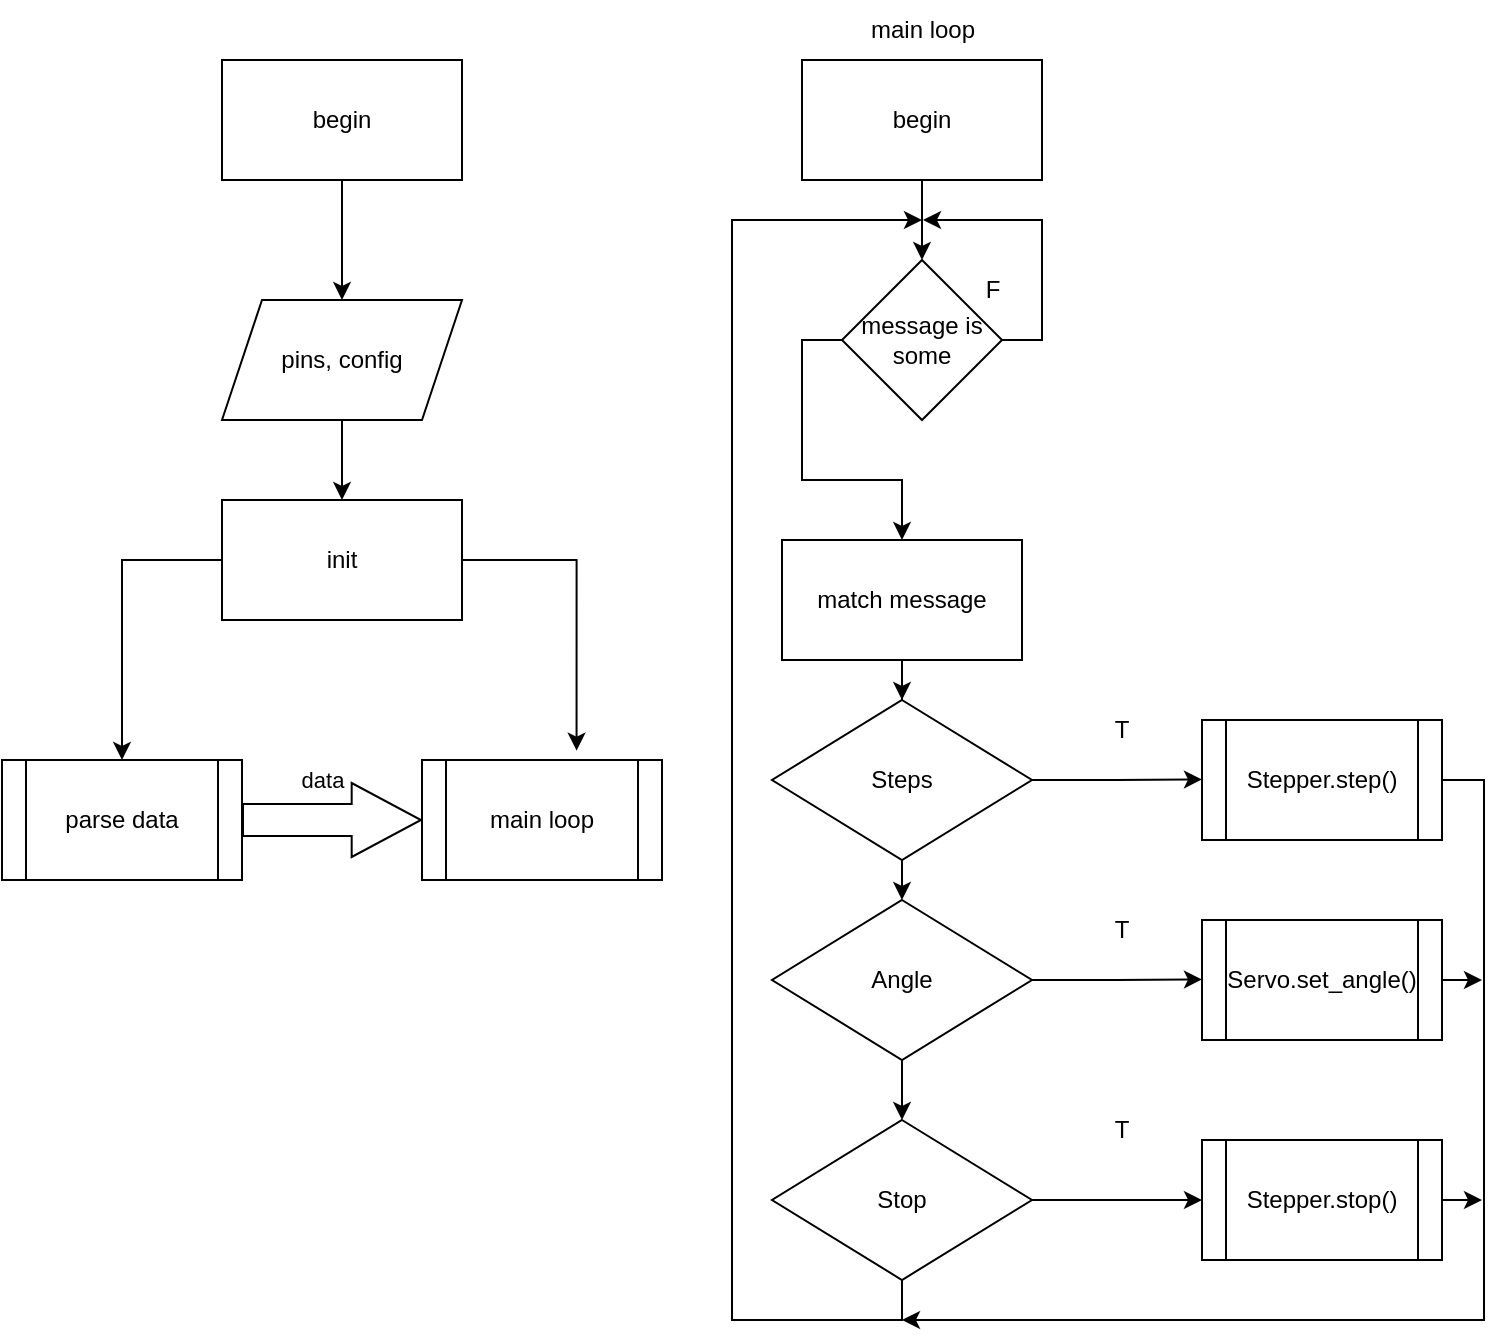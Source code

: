 <mxfile version="24.6.4" type="device">
  <diagram name="Page-1" id="GLBGXFFl9TxcsWl-yFuZ">
    <mxGraphModel dx="1366" dy="830" grid="1" gridSize="10" guides="1" tooltips="1" connect="1" arrows="1" fold="1" page="1" pageScale="1" pageWidth="850" pageHeight="1100" math="0" shadow="0">
      <root>
        <mxCell id="0" />
        <mxCell id="1" parent="0" />
        <mxCell id="CKeituv-0QiykDo7fHUI-11" style="edgeStyle=orthogonalEdgeStyle;rounded=0;orthogonalLoop=1;jettySize=auto;html=1;exitX=0.5;exitY=1;exitDx=0;exitDy=0;entryX=0.5;entryY=0;entryDx=0;entryDy=0;" edge="1" parent="1" source="CKeituv-0QiykDo7fHUI-1" target="CKeituv-0QiykDo7fHUI-5">
          <mxGeometry relative="1" as="geometry" />
        </mxCell>
        <mxCell id="CKeituv-0QiykDo7fHUI-1" value="begin" style="rounded=0;whiteSpace=wrap;html=1;" vertex="1" parent="1">
          <mxGeometry x="170" y="160" width="120" height="60" as="geometry" />
        </mxCell>
        <mxCell id="CKeituv-0QiykDo7fHUI-10" style="edgeStyle=orthogonalEdgeStyle;rounded=0;orthogonalLoop=1;jettySize=auto;html=1;entryX=0.644;entryY=-0.078;entryDx=0;entryDy=0;entryPerimeter=0;" edge="1" parent="1" source="CKeituv-0QiykDo7fHUI-3" target="CKeituv-0QiykDo7fHUI-17">
          <mxGeometry relative="1" as="geometry">
            <mxPoint x="240" y="500" as="targetPoint" />
            <Array as="points">
              <mxPoint x="347" y="410" />
            </Array>
          </mxGeometry>
        </mxCell>
        <mxCell id="CKeituv-0QiykDo7fHUI-42" style="edgeStyle=orthogonalEdgeStyle;rounded=0;orthogonalLoop=1;jettySize=auto;html=1;exitX=0;exitY=0.5;exitDx=0;exitDy=0;entryX=0.5;entryY=0;entryDx=0;entryDy=0;" edge="1" parent="1" source="CKeituv-0QiykDo7fHUI-3" target="CKeituv-0QiykDo7fHUI-41">
          <mxGeometry relative="1" as="geometry" />
        </mxCell>
        <mxCell id="CKeituv-0QiykDo7fHUI-3" value="init" style="rounded=0;whiteSpace=wrap;html=1;" vertex="1" parent="1">
          <mxGeometry x="170" y="380" width="120" height="60" as="geometry" />
        </mxCell>
        <mxCell id="CKeituv-0QiykDo7fHUI-9" style="edgeStyle=orthogonalEdgeStyle;rounded=0;orthogonalLoop=1;jettySize=auto;html=1;exitX=0.5;exitY=1;exitDx=0;exitDy=0;" edge="1" parent="1" source="CKeituv-0QiykDo7fHUI-5" target="CKeituv-0QiykDo7fHUI-3">
          <mxGeometry relative="1" as="geometry" />
        </mxCell>
        <mxCell id="CKeituv-0QiykDo7fHUI-5" value="pins, config" style="shape=parallelogram;perimeter=parallelogramPerimeter;whiteSpace=wrap;html=1;fixedSize=1;" vertex="1" parent="1">
          <mxGeometry x="170" y="280" width="120" height="60" as="geometry" />
        </mxCell>
        <mxCell id="CKeituv-0QiykDo7fHUI-20" style="edgeStyle=orthogonalEdgeStyle;rounded=0;orthogonalLoop=1;jettySize=auto;html=1;exitX=0.5;exitY=1;exitDx=0;exitDy=0;" edge="1" parent="1" source="CKeituv-0QiykDo7fHUI-16" target="CKeituv-0QiykDo7fHUI-19">
          <mxGeometry relative="1" as="geometry" />
        </mxCell>
        <mxCell id="CKeituv-0QiykDo7fHUI-16" value="begin" style="rounded=0;whiteSpace=wrap;html=1;" vertex="1" parent="1">
          <mxGeometry x="460" y="160" width="120" height="60" as="geometry" />
        </mxCell>
        <mxCell id="CKeituv-0QiykDo7fHUI-17" value="main loop" style="shape=process;whiteSpace=wrap;html=1;backgroundOutline=1;" vertex="1" parent="1">
          <mxGeometry x="270" y="510" width="120" height="60" as="geometry" />
        </mxCell>
        <mxCell id="CKeituv-0QiykDo7fHUI-18" value="main loop" style="text;html=1;align=center;verticalAlign=middle;resizable=0;points=[];autosize=1;strokeColor=none;fillColor=none;" vertex="1" parent="1">
          <mxGeometry x="480" y="130" width="80" height="30" as="geometry" />
        </mxCell>
        <mxCell id="CKeituv-0QiykDo7fHUI-21" style="edgeStyle=orthogonalEdgeStyle;rounded=0;orthogonalLoop=1;jettySize=auto;html=1;exitX=1;exitY=0.5;exitDx=0;exitDy=0;" edge="1" parent="1" source="CKeituv-0QiykDo7fHUI-19">
          <mxGeometry relative="1" as="geometry">
            <mxPoint x="520" y="240" as="targetPoint" />
          </mxGeometry>
        </mxCell>
        <mxCell id="CKeituv-0QiykDo7fHUI-24" style="edgeStyle=orthogonalEdgeStyle;rounded=0;orthogonalLoop=1;jettySize=auto;html=1;exitX=0;exitY=0.5;exitDx=0;exitDy=0;" edge="1" parent="1" source="CKeituv-0QiykDo7fHUI-19" target="CKeituv-0QiykDo7fHUI-25">
          <mxGeometry relative="1" as="geometry">
            <mxPoint x="460" y="380" as="targetPoint" />
          </mxGeometry>
        </mxCell>
        <mxCell id="CKeituv-0QiykDo7fHUI-19" value="message is some" style="rhombus;whiteSpace=wrap;html=1;" vertex="1" parent="1">
          <mxGeometry x="480" y="260" width="80" height="80" as="geometry" />
        </mxCell>
        <mxCell id="CKeituv-0QiykDo7fHUI-22" value="F" style="text;html=1;align=center;verticalAlign=middle;resizable=0;points=[];autosize=1;strokeColor=none;fillColor=none;" vertex="1" parent="1">
          <mxGeometry x="540" y="260" width="30" height="30" as="geometry" />
        </mxCell>
        <mxCell id="CKeituv-0QiykDo7fHUI-23" value="T" style="text;html=1;align=center;verticalAlign=middle;whiteSpace=wrap;rounded=0;" vertex="1" parent="1">
          <mxGeometry x="590" y="480" width="60" height="30" as="geometry" />
        </mxCell>
        <mxCell id="CKeituv-0QiykDo7fHUI-28" style="edgeStyle=orthogonalEdgeStyle;rounded=0;orthogonalLoop=1;jettySize=auto;html=1;" edge="1" parent="1" source="CKeituv-0QiykDo7fHUI-25" target="CKeituv-0QiykDo7fHUI-26">
          <mxGeometry relative="1" as="geometry" />
        </mxCell>
        <mxCell id="CKeituv-0QiykDo7fHUI-25" value="match message" style="rounded=0;whiteSpace=wrap;html=1;" vertex="1" parent="1">
          <mxGeometry x="450" y="400" width="120" height="60" as="geometry" />
        </mxCell>
        <mxCell id="CKeituv-0QiykDo7fHUI-29" style="edgeStyle=orthogonalEdgeStyle;rounded=0;orthogonalLoop=1;jettySize=auto;html=1;exitX=1;exitY=0.5;exitDx=0;exitDy=0;" edge="1" parent="1" source="CKeituv-0QiykDo7fHUI-26">
          <mxGeometry relative="1" as="geometry">
            <mxPoint x="660" y="519.706" as="targetPoint" />
          </mxGeometry>
        </mxCell>
        <mxCell id="CKeituv-0QiykDo7fHUI-32" style="edgeStyle=orthogonalEdgeStyle;rounded=0;orthogonalLoop=1;jettySize=auto;html=1;exitX=0.5;exitY=1;exitDx=0;exitDy=0;entryX=0.5;entryY=0;entryDx=0;entryDy=0;" edge="1" parent="1" source="CKeituv-0QiykDo7fHUI-26" target="CKeituv-0QiykDo7fHUI-31">
          <mxGeometry relative="1" as="geometry" />
        </mxCell>
        <mxCell id="CKeituv-0QiykDo7fHUI-26" value="Steps" style="rhombus;whiteSpace=wrap;html=1;" vertex="1" parent="1">
          <mxGeometry x="445" y="480" width="130" height="80" as="geometry" />
        </mxCell>
        <mxCell id="CKeituv-0QiykDo7fHUI-34" style="edgeStyle=orthogonalEdgeStyle;rounded=0;orthogonalLoop=1;jettySize=auto;html=1;exitX=0.5;exitY=1;exitDx=0;exitDy=0;" edge="1" parent="1" source="CKeituv-0QiykDo7fHUI-31" target="CKeituv-0QiykDo7fHUI-33">
          <mxGeometry relative="1" as="geometry" />
        </mxCell>
        <mxCell id="CKeituv-0QiykDo7fHUI-35" style="edgeStyle=orthogonalEdgeStyle;rounded=0;orthogonalLoop=1;jettySize=auto;html=1;exitX=1;exitY=0.5;exitDx=0;exitDy=0;" edge="1" parent="1" source="CKeituv-0QiykDo7fHUI-31">
          <mxGeometry relative="1" as="geometry">
            <mxPoint x="660.0" y="619.69" as="targetPoint" />
          </mxGeometry>
        </mxCell>
        <mxCell id="CKeituv-0QiykDo7fHUI-31" value="Angle" style="rhombus;whiteSpace=wrap;html=1;" vertex="1" parent="1">
          <mxGeometry x="445" y="580" width="130" height="80" as="geometry" />
        </mxCell>
        <mxCell id="CKeituv-0QiykDo7fHUI-36" style="edgeStyle=orthogonalEdgeStyle;rounded=0;orthogonalLoop=1;jettySize=auto;html=1;exitX=1;exitY=0.5;exitDx=0;exitDy=0;" edge="1" parent="1" source="CKeituv-0QiykDo7fHUI-33">
          <mxGeometry relative="1" as="geometry">
            <mxPoint x="660.0" y="730.034" as="targetPoint" />
          </mxGeometry>
        </mxCell>
        <mxCell id="CKeituv-0QiykDo7fHUI-39" style="edgeStyle=orthogonalEdgeStyle;rounded=0;orthogonalLoop=1;jettySize=auto;html=1;exitX=0.5;exitY=1;exitDx=0;exitDy=0;" edge="1" parent="1" source="CKeituv-0QiykDo7fHUI-33">
          <mxGeometry relative="1" as="geometry">
            <mxPoint x="520" y="240" as="targetPoint" />
            <Array as="points">
              <mxPoint x="510" y="790" />
              <mxPoint x="425" y="790" />
              <mxPoint x="425" y="240" />
            </Array>
          </mxGeometry>
        </mxCell>
        <mxCell id="CKeituv-0QiykDo7fHUI-33" value="Stop" style="rhombus;whiteSpace=wrap;html=1;" vertex="1" parent="1">
          <mxGeometry x="445" y="690" width="130" height="80" as="geometry" />
        </mxCell>
        <mxCell id="CKeituv-0QiykDo7fHUI-41" value="parse data" style="shape=process;whiteSpace=wrap;html=1;backgroundOutline=1;" vertex="1" parent="1">
          <mxGeometry x="60" y="510" width="120" height="60" as="geometry" />
        </mxCell>
        <mxCell id="CKeituv-0QiykDo7fHUI-44" value="" style="shape=flexArrow;endArrow=classic;html=1;rounded=0;width=16;endSize=11.22;entryX=0;entryY=0.5;entryDx=0;entryDy=0;exitX=1;exitY=0.5;exitDx=0;exitDy=0;" edge="1" parent="1" source="CKeituv-0QiykDo7fHUI-41" target="CKeituv-0QiykDo7fHUI-17">
          <mxGeometry width="50" height="50" relative="1" as="geometry">
            <mxPoint x="190" y="536" as="sourcePoint" />
            <mxPoint x="250" y="539.5" as="targetPoint" />
          </mxGeometry>
        </mxCell>
        <mxCell id="CKeituv-0QiykDo7fHUI-46" value="data" style="edgeLabel;html=1;align=center;verticalAlign=middle;resizable=0;points=[];" vertex="1" connectable="0" parent="CKeituv-0QiykDo7fHUI-44">
          <mxGeometry x="0.156" y="2" relative="1" as="geometry">
            <mxPoint x="-12" y="-18" as="offset" />
          </mxGeometry>
        </mxCell>
        <mxCell id="CKeituv-0QiykDo7fHUI-51" style="edgeStyle=orthogonalEdgeStyle;rounded=0;orthogonalLoop=1;jettySize=auto;html=1;" edge="1" parent="1" source="CKeituv-0QiykDo7fHUI-47">
          <mxGeometry relative="1" as="geometry">
            <mxPoint x="510" y="790" as="targetPoint" />
            <Array as="points">
              <mxPoint x="801" y="520" />
              <mxPoint x="801" y="790" />
            </Array>
          </mxGeometry>
        </mxCell>
        <mxCell id="CKeituv-0QiykDo7fHUI-47" value="Stepper.step()" style="shape=process;whiteSpace=wrap;html=1;backgroundOutline=1;" vertex="1" parent="1">
          <mxGeometry x="660" y="490" width="120" height="60" as="geometry" />
        </mxCell>
        <mxCell id="CKeituv-0QiykDo7fHUI-48" value="T" style="text;html=1;align=center;verticalAlign=middle;whiteSpace=wrap;rounded=0;" vertex="1" parent="1">
          <mxGeometry x="590" y="580" width="60" height="30" as="geometry" />
        </mxCell>
        <mxCell id="CKeituv-0QiykDo7fHUI-49" value="T" style="text;html=1;align=center;verticalAlign=middle;whiteSpace=wrap;rounded=0;" vertex="1" parent="1">
          <mxGeometry x="590" y="680" width="60" height="30" as="geometry" />
        </mxCell>
        <mxCell id="CKeituv-0QiykDo7fHUI-54" style="edgeStyle=orthogonalEdgeStyle;rounded=0;orthogonalLoop=1;jettySize=auto;html=1;exitX=1;exitY=0.5;exitDx=0;exitDy=0;" edge="1" parent="1" source="CKeituv-0QiykDo7fHUI-53">
          <mxGeometry relative="1" as="geometry">
            <mxPoint x="800.0" y="619.69" as="targetPoint" />
          </mxGeometry>
        </mxCell>
        <mxCell id="CKeituv-0QiykDo7fHUI-53" value="Servo.set_angle()" style="shape=process;whiteSpace=wrap;html=1;backgroundOutline=1;" vertex="1" parent="1">
          <mxGeometry x="660" y="590" width="120" height="60" as="geometry" />
        </mxCell>
        <mxCell id="CKeituv-0QiykDo7fHUI-56" style="edgeStyle=orthogonalEdgeStyle;rounded=0;orthogonalLoop=1;jettySize=auto;html=1;" edge="1" parent="1" source="CKeituv-0QiykDo7fHUI-55">
          <mxGeometry relative="1" as="geometry">
            <mxPoint x="800.0" y="730" as="targetPoint" />
          </mxGeometry>
        </mxCell>
        <mxCell id="CKeituv-0QiykDo7fHUI-55" value="Stepper.stop()" style="shape=process;whiteSpace=wrap;html=1;backgroundOutline=1;" vertex="1" parent="1">
          <mxGeometry x="660" y="700" width="120" height="60" as="geometry" />
        </mxCell>
      </root>
    </mxGraphModel>
  </diagram>
</mxfile>
